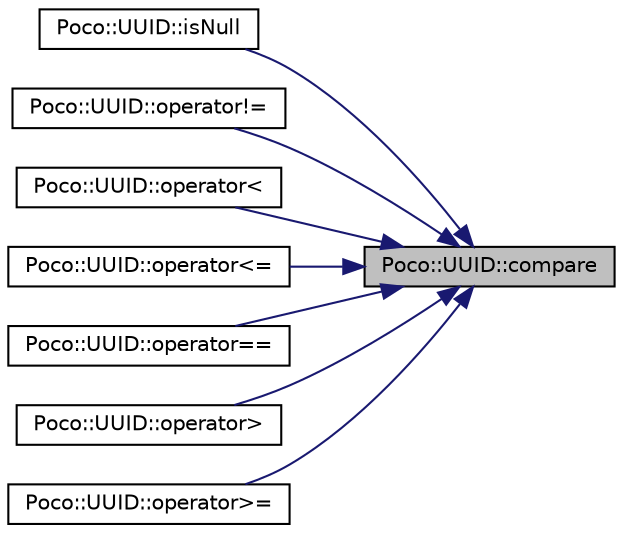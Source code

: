 digraph "Poco::UUID::compare"
{
 // LATEX_PDF_SIZE
  edge [fontname="Helvetica",fontsize="10",labelfontname="Helvetica",labelfontsize="10"];
  node [fontname="Helvetica",fontsize="10",shape=record];
  rankdir="RL";
  Node1 [label="Poco::UUID::compare",height=0.2,width=0.4,color="black", fillcolor="grey75", style="filled", fontcolor="black",tooltip=" "];
  Node1 -> Node2 [dir="back",color="midnightblue",fontsize="10",style="solid",fontname="Helvetica"];
  Node2 [label="Poco::UUID::isNull",height=0.2,width=0.4,color="black", fillcolor="white", style="filled",URL="$classPoco_1_1UUID.html#ab7f4a565f0aaa5056a52b1031da75e99",tooltip=" "];
  Node1 -> Node3 [dir="back",color="midnightblue",fontsize="10",style="solid",fontname="Helvetica"];
  Node3 [label="Poco::UUID::operator!=",height=0.2,width=0.4,color="black", fillcolor="white", style="filled",URL="$classPoco_1_1UUID.html#ace2dbb3bdf2585e61728cb88bef499eb",tooltip=" "];
  Node1 -> Node4 [dir="back",color="midnightblue",fontsize="10",style="solid",fontname="Helvetica"];
  Node4 [label="Poco::UUID::operator\<",height=0.2,width=0.4,color="black", fillcolor="white", style="filled",URL="$classPoco_1_1UUID.html#a523362894d7faa3962625cd5bc9b982d",tooltip=" "];
  Node1 -> Node5 [dir="back",color="midnightblue",fontsize="10",style="solid",fontname="Helvetica"];
  Node5 [label="Poco::UUID::operator\<=",height=0.2,width=0.4,color="black", fillcolor="white", style="filled",URL="$classPoco_1_1UUID.html#a8d0c7f118814162b9190a61da34b0286",tooltip=" "];
  Node1 -> Node6 [dir="back",color="midnightblue",fontsize="10",style="solid",fontname="Helvetica"];
  Node6 [label="Poco::UUID::operator==",height=0.2,width=0.4,color="black", fillcolor="white", style="filled",URL="$classPoco_1_1UUID.html#a3fdfca1c011212804fe07c84f037358c",tooltip=" "];
  Node1 -> Node7 [dir="back",color="midnightblue",fontsize="10",style="solid",fontname="Helvetica"];
  Node7 [label="Poco::UUID::operator\>",height=0.2,width=0.4,color="black", fillcolor="white", style="filled",URL="$classPoco_1_1UUID.html#a2666f68b87293803feb44820b29bd866",tooltip=" "];
  Node1 -> Node8 [dir="back",color="midnightblue",fontsize="10",style="solid",fontname="Helvetica"];
  Node8 [label="Poco::UUID::operator\>=",height=0.2,width=0.4,color="black", fillcolor="white", style="filled",URL="$classPoco_1_1UUID.html#a979bcb809dd9411376adb1c808420ee1",tooltip=" "];
}
